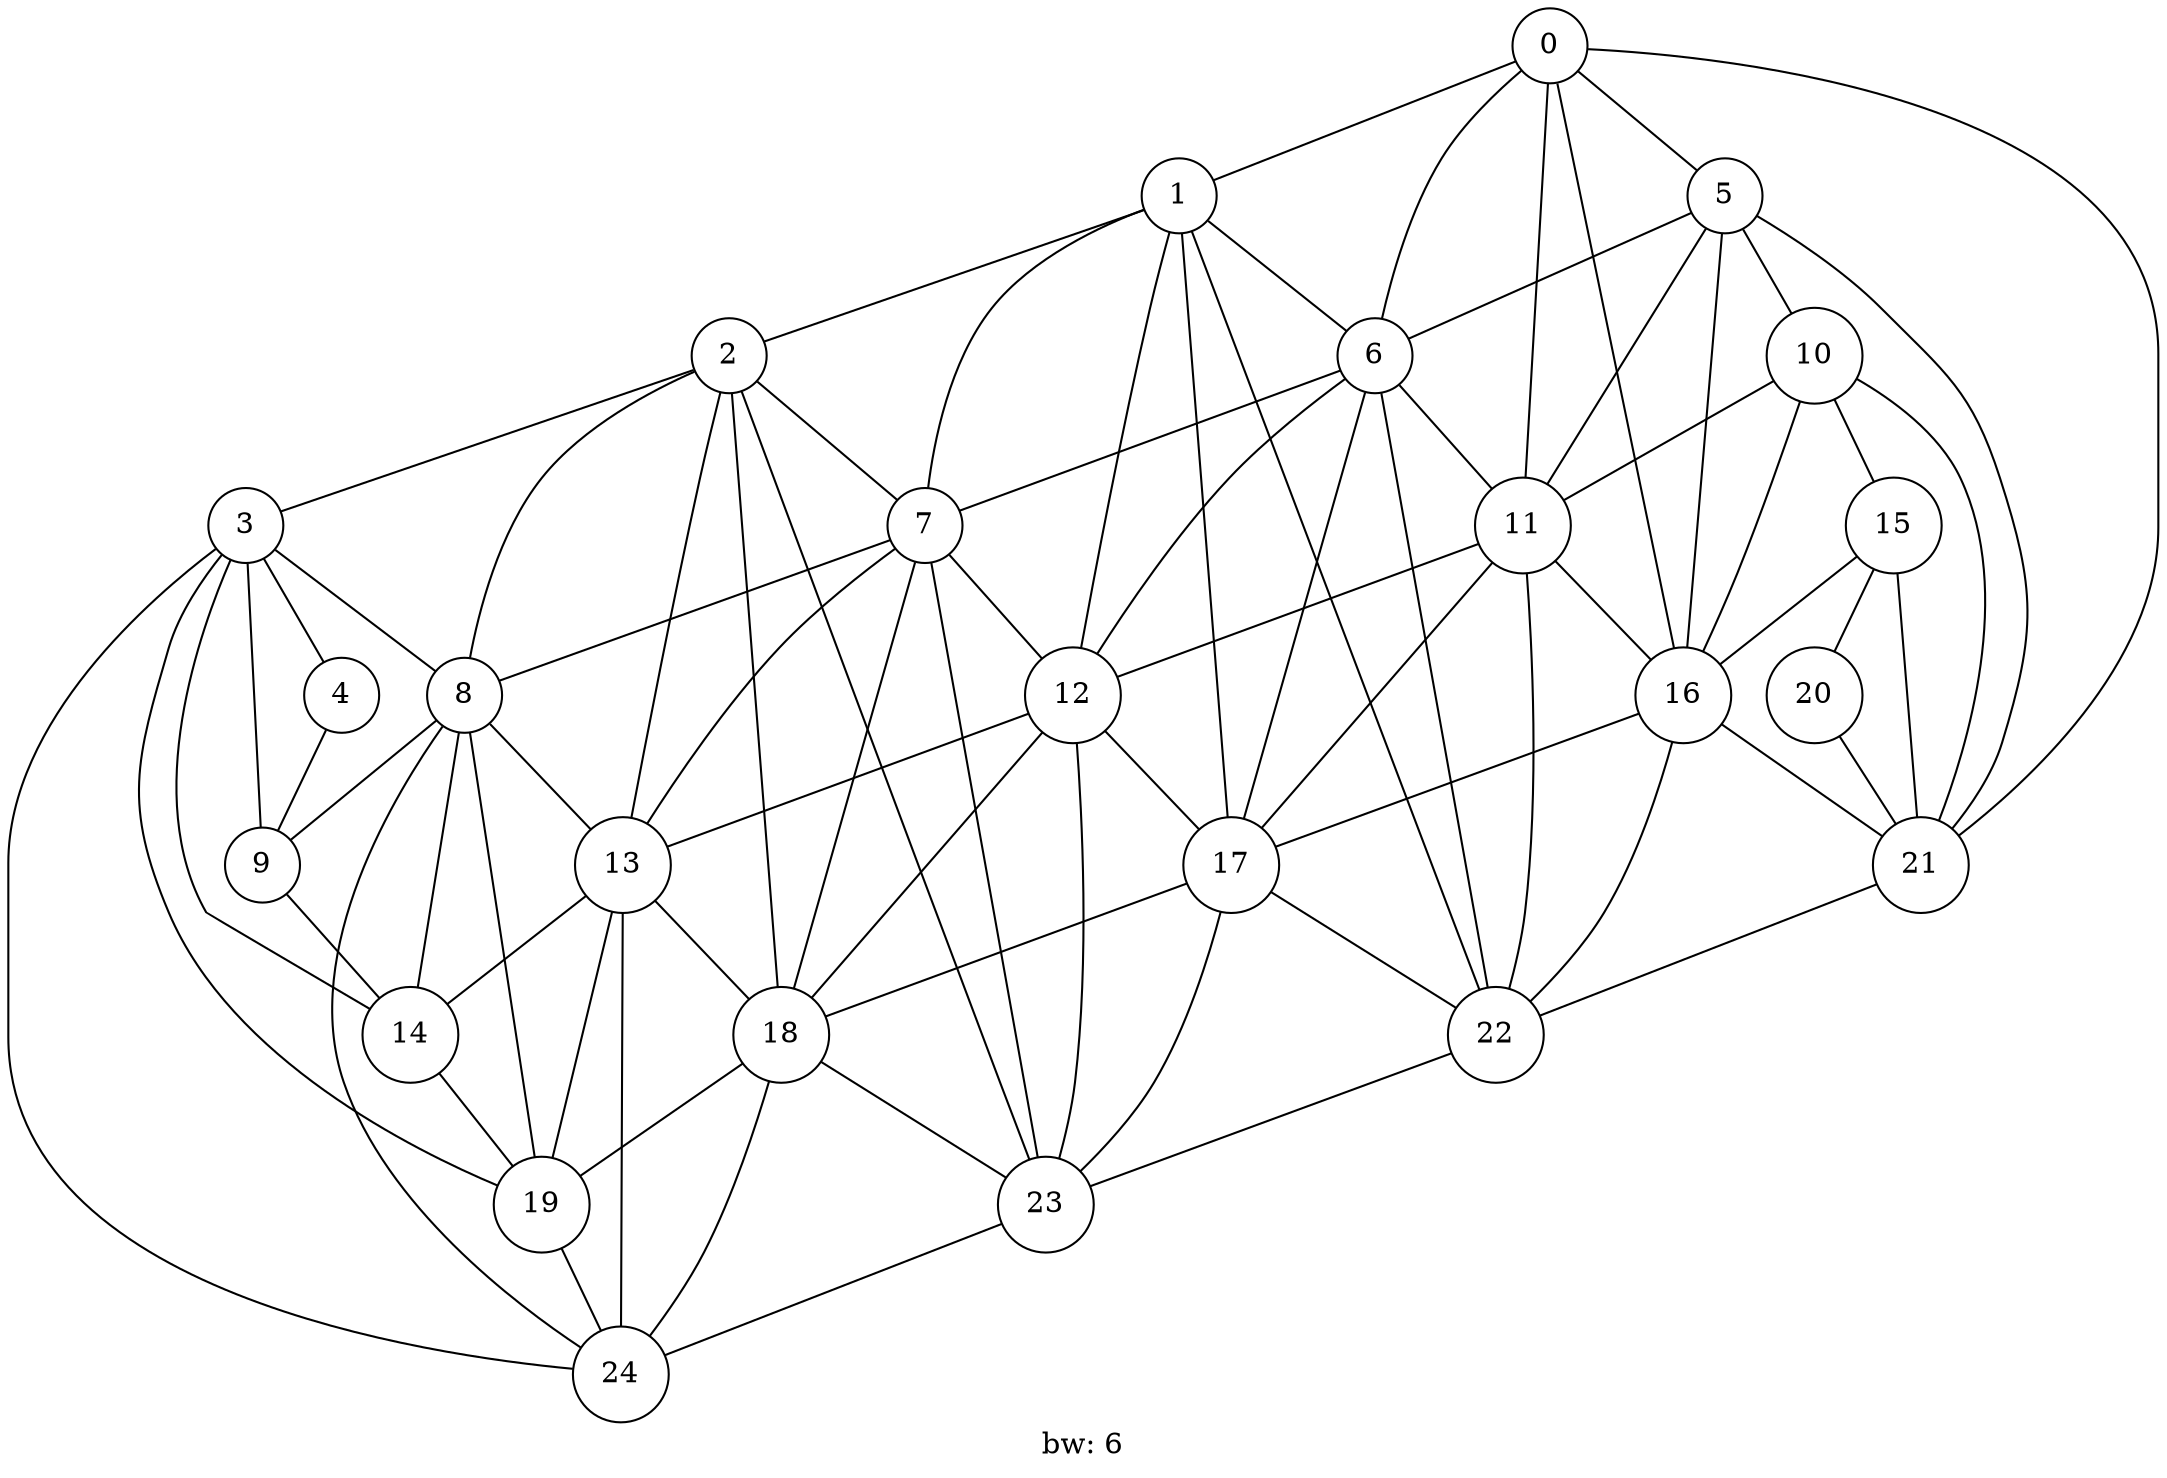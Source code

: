 graph {
node [shape=circle]label = "bw: 6"; 
6775863 [ label = "0" ];
31753535 [ label = "1" ];
31983818 [ label = "2" ];
10038190 [ label = "3" ];
179514 [ label = "4" ];
30752603 [ label = "5" ];
20092482 [ label = "6" ];
2545159 [ label = "7" ];
28154095 [ label = "8" ];
1281123 [ label = "9" ];
23459640 [ label = "10" ];
21607056 [ label = "11" ];
23738549 [ label = "12" ];
11601738 [ label = "13" ];
5612344 [ label = "14" ];
5170955 [ label = "15" ];
2272087 [ label = "16" ];
2026549 [ label = "17" ];
2476072 [ label = "18" ];
7860099 [ label = "19" ];
886220 [ label = "20" ];
30102190 [ label = "21" ];
27337877 [ label = "22" ];
6865516 [ label = "23" ];
28591825 [ label = "24" ];
"6775863" -- "31753535";
"6775863" -- "30752603";
"6775863" -- "20092482";
"6775863" -- "21607056";
"6775863" -- "2272087";
"6775863" -- "30102190";
"31753535" -- "31983818";
"31753535" -- "20092482";
"31753535" -- "2545159";
"31753535" -- "23738549";
"31753535" -- "2026549";
"31753535" -- "27337877";
"31983818" -- "10038190";
"31983818" -- "2545159";
"31983818" -- "28154095";
"31983818" -- "11601738";
"31983818" -- "2476072";
"31983818" -- "6865516";
"10038190" -- "179514";
"10038190" -- "28154095";
"10038190" -- "1281123";
"10038190" -- "5612344";
"10038190" -- "7860099";
"10038190" -- "28591825";
"179514" -- "1281123";
"30752603" -- "20092482";
"30752603" -- "23459640";
"30752603" -- "21607056";
"30752603" -- "2272087";
"30752603" -- "30102190";
"20092482" -- "2545159";
"20092482" -- "21607056";
"20092482" -- "23738549";
"20092482" -- "2026549";
"20092482" -- "27337877";
"2545159" -- "28154095";
"2545159" -- "23738549";
"2545159" -- "11601738";
"2545159" -- "2476072";
"2545159" -- "6865516";
"28154095" -- "1281123";
"28154095" -- "11601738";
"28154095" -- "5612344";
"28154095" -- "7860099";
"28154095" -- "28591825";
"1281123" -- "5612344";
"23459640" -- "21607056";
"23459640" -- "5170955";
"23459640" -- "2272087";
"23459640" -- "30102190";
"21607056" -- "23738549";
"21607056" -- "2272087";
"21607056" -- "2026549";
"21607056" -- "27337877";
"23738549" -- "11601738";
"23738549" -- "2026549";
"23738549" -- "2476072";
"23738549" -- "6865516";
"11601738" -- "5612344";
"11601738" -- "2476072";
"11601738" -- "7860099";
"11601738" -- "28591825";
"5612344" -- "7860099";
"5170955" -- "2272087";
"5170955" -- "886220";
"5170955" -- "30102190";
"2272087" -- "2026549";
"2272087" -- "30102190";
"2272087" -- "27337877";
"2026549" -- "2476072";
"2026549" -- "27337877";
"2026549" -- "6865516";
"2476072" -- "7860099";
"2476072" -- "6865516";
"2476072" -- "28591825";
"7860099" -- "28591825";
"886220" -- "30102190";
"30102190" -- "27337877";
"27337877" -- "6865516";
"6865516" -- "28591825";
}

